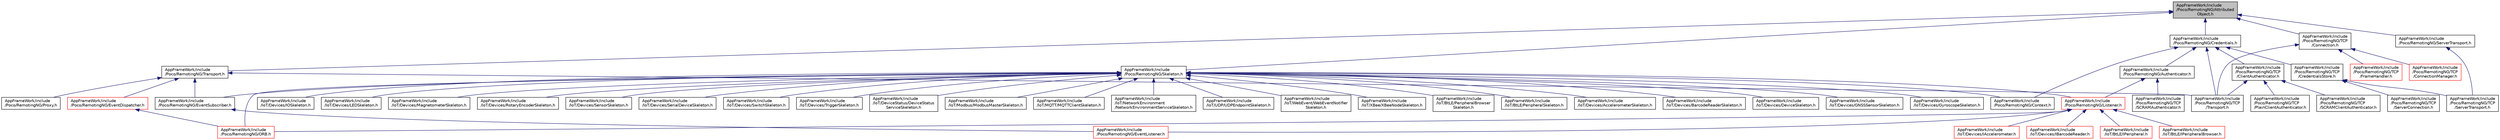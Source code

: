 digraph "AppFrameWork/include/Poco/RemotingNG/AttributedObject.h"
{
 // LATEX_PDF_SIZE
  edge [fontname="Helvetica",fontsize="10",labelfontname="Helvetica",labelfontsize="10"];
  node [fontname="Helvetica",fontsize="10",shape=record];
  Node1 [label="AppFrameWork/include\l/Poco/RemotingNG/Attributed\lObject.h",height=0.2,width=0.4,color="black", fillcolor="grey75", style="filled", fontcolor="black",tooltip=" "];
  Node1 -> Node2 [dir="back",color="midnightblue",fontsize="10",style="solid"];
  Node2 [label="AppFrameWork/include\l/Poco/RemotingNG/Credentials.h",height=0.2,width=0.4,color="black", fillcolor="white", style="filled",URL="$Credentials_8h.html",tooltip=" "];
  Node2 -> Node3 [dir="back",color="midnightblue",fontsize="10",style="solid"];
  Node3 [label="AppFrameWork/include\l/Poco/RemotingNG/Authenticator.h",height=0.2,width=0.4,color="black", fillcolor="white", style="filled",URL="$Authenticator_8h.html",tooltip=" "];
  Node3 -> Node4 [dir="back",color="midnightblue",fontsize="10",style="solid"];
  Node4 [label="AppFrameWork/include\l/Poco/RemotingNG/Listener.h",height=0.2,width=0.4,color="red", fillcolor="white", style="filled",URL="$Listener_8h.html",tooltip=" "];
  Node4 -> Node5 [dir="back",color="midnightblue",fontsize="10",style="solid"];
  Node5 [label="AppFrameWork/include\l/IoT/BtLE/IPeripheral.h",height=0.2,width=0.4,color="red", fillcolor="white", style="filled",URL="$IPeripheral_8h.html",tooltip=" "];
  Node4 -> Node10 [dir="back",color="midnightblue",fontsize="10",style="solid"];
  Node10 [label="AppFrameWork/include\l/IoT/BtLE/IPeripheralBrowser.h",height=0.2,width=0.4,color="red", fillcolor="white", style="filled",URL="$IPeripheralBrowser_8h.html",tooltip=" "];
  Node4 -> Node15 [dir="back",color="midnightblue",fontsize="10",style="solid"];
  Node15 [label="AppFrameWork/include\l/IoT/Devices/IAccelerometer.h",height=0.2,width=0.4,color="red", fillcolor="white", style="filled",URL="$IAccelerometer_8h.html",tooltip=" "];
  Node4 -> Node20 [dir="back",color="midnightblue",fontsize="10",style="solid"];
  Node20 [label="AppFrameWork/include\l/IoT/Devices/IBarcodeReader.h",height=0.2,width=0.4,color="red", fillcolor="white", style="filled",URL="$IBarcodeReader_8h.html",tooltip=" "];
  Node4 -> Node100 [dir="back",color="midnightblue",fontsize="10",style="solid"];
  Node100 [label="AppFrameWork/include\l/Poco/RemotingNG/EventListener.h",height=0.2,width=0.4,color="red", fillcolor="white", style="filled",URL="$RemotingNG_2EventListener_8h.html",tooltip=" "];
  Node4 -> Node104 [dir="back",color="midnightblue",fontsize="10",style="solid"];
  Node104 [label="AppFrameWork/include\l/Poco/RemotingNG/ORB.h",height=0.2,width=0.4,color="red", fillcolor="white", style="filled",URL="$ORB_8h.html",tooltip=" "];
  Node3 -> Node110 [dir="back",color="midnightblue",fontsize="10",style="solid"];
  Node110 [label="AppFrameWork/include\l/Poco/RemotingNG/TCP\l/SCRAMAuthenticator.h",height=0.2,width=0.4,color="black", fillcolor="white", style="filled",URL="$SCRAMAuthenticator_8h.html",tooltip=" "];
  Node2 -> Node111 [dir="back",color="midnightblue",fontsize="10",style="solid"];
  Node111 [label="AppFrameWork/include\l/Poco/RemotingNG/Context.h",height=0.2,width=0.4,color="black", fillcolor="white", style="filled",URL="$RemotingNG_2Context_8h.html",tooltip=" "];
  Node2 -> Node112 [dir="back",color="midnightblue",fontsize="10",style="solid"];
  Node112 [label="AppFrameWork/include\l/Poco/RemotingNG/TCP\l/ClientAuthenticator.h",height=0.2,width=0.4,color="black", fillcolor="white", style="filled",URL="$ClientAuthenticator_8h.html",tooltip=" "];
  Node112 -> Node113 [dir="back",color="midnightblue",fontsize="10",style="solid"];
  Node113 [label="AppFrameWork/include\l/Poco/RemotingNG/TCP\l/PlainClientAuthenticator.h",height=0.2,width=0.4,color="black", fillcolor="white", style="filled",URL="$PlainClientAuthenticator_8h.html",tooltip=" "];
  Node112 -> Node114 [dir="back",color="midnightblue",fontsize="10",style="solid"];
  Node114 [label="AppFrameWork/include\l/Poco/RemotingNG/TCP\l/SCRAMClientAuthenticator.h",height=0.2,width=0.4,color="black", fillcolor="white", style="filled",URL="$SCRAMClientAuthenticator_8h.html",tooltip=" "];
  Node112 -> Node115 [dir="back",color="midnightblue",fontsize="10",style="solid"];
  Node115 [label="AppFrameWork/include\l/Poco/RemotingNG/TCP\l/Transport.h",height=0.2,width=0.4,color="black", fillcolor="white", style="filled",URL="$TCP_2Transport_8h.html",tooltip=" "];
  Node2 -> Node116 [dir="back",color="midnightblue",fontsize="10",style="solid"];
  Node116 [label="AppFrameWork/include\l/Poco/RemotingNG/TCP\l/CredentialsStore.h",height=0.2,width=0.4,color="black", fillcolor="white", style="filled",URL="$CredentialsStore_8h.html",tooltip=" "];
  Node116 -> Node102 [dir="back",color="midnightblue",fontsize="10",style="solid"];
  Node102 [label="AppFrameWork/include\l/Poco/RemotingNG/TCP\l/ServerConnection.h",height=0.2,width=0.4,color="black", fillcolor="white", style="filled",URL="$ServerConnection_8h.html",tooltip=" "];
  Node116 -> Node117 [dir="back",color="midnightblue",fontsize="10",style="solid"];
  Node117 [label="AppFrameWork/include\l/Poco/RemotingNG/TCP\l/ServerTransport.h",height=0.2,width=0.4,color="black", fillcolor="white", style="filled",URL="$TCP_2ServerTransport_8h.html",tooltip=" "];
  Node2 -> Node115 [dir="back",color="midnightblue",fontsize="10",style="solid"];
  Node1 -> Node118 [dir="back",color="midnightblue",fontsize="10",style="solid"];
  Node118 [label="AppFrameWork/include\l/Poco/RemotingNG/ServerTransport.h",height=0.2,width=0.4,color="black", fillcolor="white", style="filled",URL="$ServerTransport_8h.html",tooltip=" "];
  Node118 -> Node117 [dir="back",color="midnightblue",fontsize="10",style="solid"];
  Node1 -> Node119 [dir="back",color="midnightblue",fontsize="10",style="solid"];
  Node119 [label="AppFrameWork/include\l/Poco/RemotingNG/Skeleton.h",height=0.2,width=0.4,color="black", fillcolor="white", style="filled",URL="$Skeleton_8h.html",tooltip=" "];
  Node119 -> Node14 [dir="back",color="midnightblue",fontsize="10",style="solid"];
  Node14 [label="AppFrameWork/include\l/IoT/BtLE/PeripheralBrowser\lSkeleton.h",height=0.2,width=0.4,color="black", fillcolor="white", style="filled",URL="$PeripheralBrowserSkeleton_8h.html",tooltip=" "];
  Node119 -> Node9 [dir="back",color="midnightblue",fontsize="10",style="solid"];
  Node9 [label="AppFrameWork/include\l/IoT/BtLE/PeripheralSkeleton.h",height=0.2,width=0.4,color="black", fillcolor="white", style="filled",URL="$PeripheralSkeleton_8h.html",tooltip=" "];
  Node119 -> Node19 [dir="back",color="midnightblue",fontsize="10",style="solid"];
  Node19 [label="AppFrameWork/include\l/IoT/Devices/AccelerometerSkeleton.h",height=0.2,width=0.4,color="black", fillcolor="white", style="filled",URL="$AccelerometerSkeleton_8h.html",tooltip=" "];
  Node119 -> Node24 [dir="back",color="midnightblue",fontsize="10",style="solid"];
  Node24 [label="AppFrameWork/include\l/IoT/Devices/BarcodeReaderSkeleton.h",height=0.2,width=0.4,color="black", fillcolor="white", style="filled",URL="$BarcodeReaderSkeleton_8h.html",tooltip=" "];
  Node119 -> Node120 [dir="back",color="midnightblue",fontsize="10",style="solid"];
  Node120 [label="AppFrameWork/include\l/IoT/Devices/DeviceSkeleton.h",height=0.2,width=0.4,color="black", fillcolor="white", style="filled",URL="$DeviceSkeleton_8h.html",tooltip=" "];
  Node119 -> Node29 [dir="back",color="midnightblue",fontsize="10",style="solid"];
  Node29 [label="AppFrameWork/include\l/IoT/Devices/GNSSSensorSkeleton.h",height=0.2,width=0.4,color="black", fillcolor="white", style="filled",URL="$GNSSSensorSkeleton_8h.html",tooltip=" "];
  Node119 -> Node34 [dir="back",color="midnightblue",fontsize="10",style="solid"];
  Node34 [label="AppFrameWork/include\l/IoT/Devices/GyroscopeSkeleton.h",height=0.2,width=0.4,color="black", fillcolor="white", style="filled",URL="$GyroscopeSkeleton_8h.html",tooltip=" "];
  Node119 -> Node39 [dir="back",color="midnightblue",fontsize="10",style="solid"];
  Node39 [label="AppFrameWork/include\l/IoT/Devices/IOSkeleton.h",height=0.2,width=0.4,color="black", fillcolor="white", style="filled",URL="$IOSkeleton_8h.html",tooltip=" "];
  Node119 -> Node121 [dir="back",color="midnightblue",fontsize="10",style="solid"];
  Node121 [label="AppFrameWork/include\l/IoT/Devices/LEDSkeleton.h",height=0.2,width=0.4,color="black", fillcolor="white", style="filled",URL="$LEDSkeleton_8h.html",tooltip=" "];
  Node119 -> Node44 [dir="back",color="midnightblue",fontsize="10",style="solid"];
  Node44 [label="AppFrameWork/include\l/IoT/Devices/MagnetometerSkeleton.h",height=0.2,width=0.4,color="black", fillcolor="white", style="filled",URL="$MagnetometerSkeleton_8h.html",tooltip=" "];
  Node119 -> Node49 [dir="back",color="midnightblue",fontsize="10",style="solid"];
  Node49 [label="AppFrameWork/include\l/IoT/Devices/RotaryEncoderSkeleton.h",height=0.2,width=0.4,color="black", fillcolor="white", style="filled",URL="$RotaryEncoderSkeleton_8h.html",tooltip=" "];
  Node119 -> Node54 [dir="back",color="midnightblue",fontsize="10",style="solid"];
  Node54 [label="AppFrameWork/include\l/IoT/Devices/SensorSkeleton.h",height=0.2,width=0.4,color="black", fillcolor="white", style="filled",URL="$SensorSkeleton_8h.html",tooltip=" "];
  Node119 -> Node59 [dir="back",color="midnightblue",fontsize="10",style="solid"];
  Node59 [label="AppFrameWork/include\l/IoT/Devices/SerialDeviceSkeleton.h",height=0.2,width=0.4,color="black", fillcolor="white", style="filled",URL="$SerialDeviceSkeleton_8h.html",tooltip=" "];
  Node119 -> Node64 [dir="back",color="midnightblue",fontsize="10",style="solid"];
  Node64 [label="AppFrameWork/include\l/IoT/Devices/SwitchSkeleton.h",height=0.2,width=0.4,color="black", fillcolor="white", style="filled",URL="$SwitchSkeleton_8h.html",tooltip=" "];
  Node119 -> Node69 [dir="back",color="midnightblue",fontsize="10",style="solid"];
  Node69 [label="AppFrameWork/include\l/IoT/Devices/TriggerSkeleton.h",height=0.2,width=0.4,color="black", fillcolor="white", style="filled",URL="$TriggerSkeleton_8h.html",tooltip=" "];
  Node119 -> Node74 [dir="back",color="midnightblue",fontsize="10",style="solid"];
  Node74 [label="AppFrameWork/include\l/IoT/DeviceStatus/DeviceStatus\lServiceSkeleton.h",height=0.2,width=0.4,color="black", fillcolor="white", style="filled",URL="$DeviceStatusServiceSkeleton_8h.html",tooltip=" "];
  Node119 -> Node79 [dir="back",color="midnightblue",fontsize="10",style="solid"];
  Node79 [label="AppFrameWork/include\l/IoT/Modbus/ModbusMasterSkeleton.h",height=0.2,width=0.4,color="black", fillcolor="white", style="filled",URL="$ModbusMasterSkeleton_8h.html",tooltip=" "];
  Node119 -> Node84 [dir="back",color="midnightblue",fontsize="10",style="solid"];
  Node84 [label="AppFrameWork/include\l/IoT/MQTT/MQTTClientSkeleton.h",height=0.2,width=0.4,color="black", fillcolor="white", style="filled",URL="$MQTTClientSkeleton_8h.html",tooltip=" "];
  Node119 -> Node89 [dir="back",color="midnightblue",fontsize="10",style="solid"];
  Node89 [label="AppFrameWork/include\l/IoT/NetworkEnvironment\l/NetworkEnvironmentServiceSkeleton.h",height=0.2,width=0.4,color="black", fillcolor="white", style="filled",URL="$NetworkEnvironmentServiceSkeleton_8h.html",tooltip=" "];
  Node119 -> Node94 [dir="back",color="midnightblue",fontsize="10",style="solid"];
  Node94 [label="AppFrameWork/include\l/IoT/UDP/UDPEndpointSkeleton.h",height=0.2,width=0.4,color="black", fillcolor="white", style="filled",URL="$UDPEndpointSkeleton_8h.html",tooltip=" "];
  Node119 -> Node122 [dir="back",color="midnightblue",fontsize="10",style="solid"];
  Node122 [label="AppFrameWork/include\l/IoT/WebEvent/WebEventNotifier\lSkeleton.h",height=0.2,width=0.4,color="black", fillcolor="white", style="filled",URL="$WebEventNotifierSkeleton_8h.html",tooltip=" "];
  Node119 -> Node99 [dir="back",color="midnightblue",fontsize="10",style="solid"];
  Node99 [label="AppFrameWork/include\l/IoT/XBee/XBeeNodeSkeleton.h",height=0.2,width=0.4,color="black", fillcolor="white", style="filled",URL="$XBeeNodeSkeleton_8h.html",tooltip=" "];
  Node119 -> Node111 [dir="back",color="midnightblue",fontsize="10",style="solid"];
  Node119 -> Node123 [dir="back",color="midnightblue",fontsize="10",style="solid"];
  Node123 [label="AppFrameWork/include\l/Poco/RemotingNG/EventSubscriber.h",height=0.2,width=0.4,color="black", fillcolor="white", style="filled",URL="$EventSubscriber_8h.html",tooltip=" "];
  Node123 -> Node100 [dir="back",color="midnightblue",fontsize="10",style="solid"];
  Node119 -> Node4 [dir="back",color="midnightblue",fontsize="10",style="solid"];
  Node119 -> Node104 [dir="back",color="midnightblue",fontsize="10",style="solid"];
  Node1 -> Node124 [dir="back",color="midnightblue",fontsize="10",style="solid"];
  Node124 [label="AppFrameWork/include\l/Poco/RemotingNG/TCP\l/Connection.h",height=0.2,width=0.4,color="black", fillcolor="white", style="filled",URL="$Connection_8h.html",tooltip=" "];
  Node124 -> Node125 [dir="back",color="midnightblue",fontsize="10",style="solid"];
  Node125 [label="AppFrameWork/include\l/Poco/RemotingNG/TCP\l/ConnectionManager.h",height=0.2,width=0.4,color="red", fillcolor="white", style="filled",URL="$ConnectionManager_8h.html",tooltip=" "];
  Node124 -> Node126 [dir="back",color="midnightblue",fontsize="10",style="solid"];
  Node126 [label="AppFrameWork/include\l/Poco/RemotingNG/TCP\l/FrameHandler.h",height=0.2,width=0.4,color="red", fillcolor="white", style="filled",URL="$FrameHandler_8h.html",tooltip=" "];
  Node124 -> Node115 [dir="back",color="midnightblue",fontsize="10",style="solid"];
  Node1 -> Node129 [dir="back",color="midnightblue",fontsize="10",style="solid"];
  Node129 [label="AppFrameWork/include\l/Poco/RemotingNG/Transport.h",height=0.2,width=0.4,color="black", fillcolor="white", style="filled",URL="$Transport_8h.html",tooltip=" "];
  Node129 -> Node130 [dir="back",color="midnightblue",fontsize="10",style="solid"];
  Node130 [label="AppFrameWork/include\l/Poco/RemotingNG/EventDispatcher.h",height=0.2,width=0.4,color="red", fillcolor="white", style="filled",URL="$RemotingNG_2EventDispatcher_8h.html",tooltip=" "];
  Node130 -> Node104 [dir="back",color="midnightblue",fontsize="10",style="solid"];
  Node129 -> Node123 [dir="back",color="midnightblue",fontsize="10",style="solid"];
  Node129 -> Node131 [dir="back",color="midnightblue",fontsize="10",style="solid"];
  Node131 [label="AppFrameWork/include\l/Poco/RemotingNG/Proxy.h",height=0.2,width=0.4,color="black", fillcolor="white", style="filled",URL="$Proxy_8h.html",tooltip=" "];
  Node129 -> Node115 [dir="back",color="midnightblue",fontsize="10",style="solid"];
}
